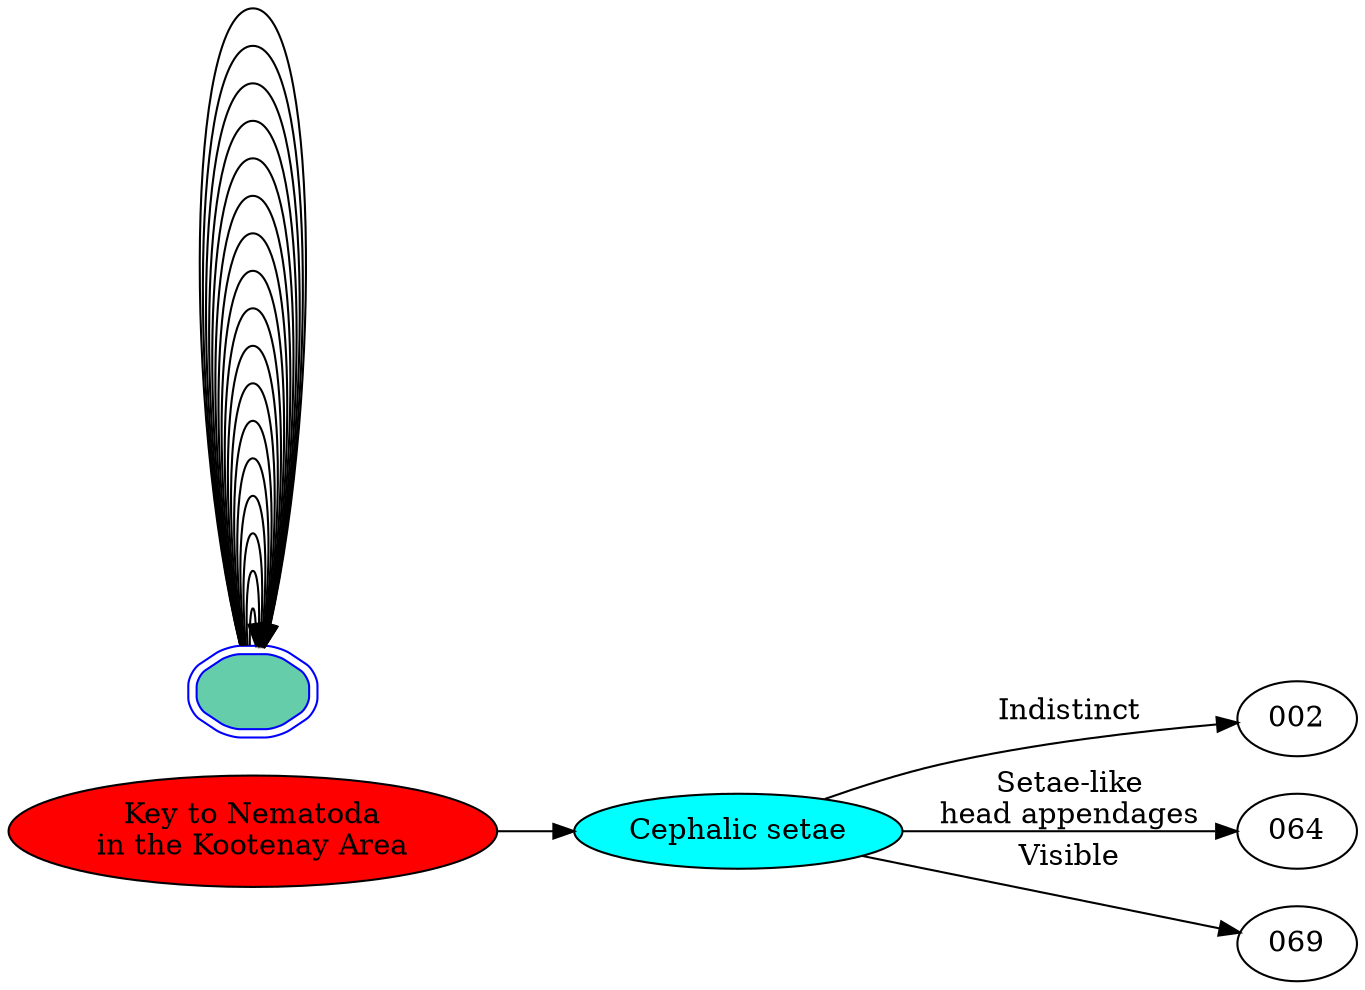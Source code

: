 // FOO
digraph "Nematoda Key" {
	graph [rankdir=LR]
	001 [label="Key to Nematoda
in the Kootenay Area" fillcolor=red style=filled]
	001.1 [label="Cephalic setae" fillcolor=aqua style=filled]
	001 -> 001.1
	001.1 -> 002 [label=Indistinct]
	001.1 -> 064 [label="Setae-like
head appendages"]
	001.1 -> 069 [label=Visible]
	"" [label="" fillcolor=aqua style=filled]
	"" [label="" fillcolor=aqua style=filled]
	"" -> "" [label=""]
	"" -> "" [label=""]
	"" -> "" [label=""]
	"" -> "" [label=""]
	"" -> "" [label=""]
	"" -> "" [label=""]
	"" -> "" [label=""]
	"" -> "" [label=""]
	"" -> "" [label=""]
	"" -> "" [label=""]
	"" -> "" [label=""]
	"" -> "" [label=""]
	"" -> "" [label=""]
	"" -> "" [label=""]
	"" -> "" [label=""]
	"" -> "" [label=""]
	"" -> "" [label=""]
	"" [label="" fillcolor=aqua style=filled]
	"" [color=blue fillcolor=aquamarine3 shape=doubleoctagon style="rounded,filled"]
}
